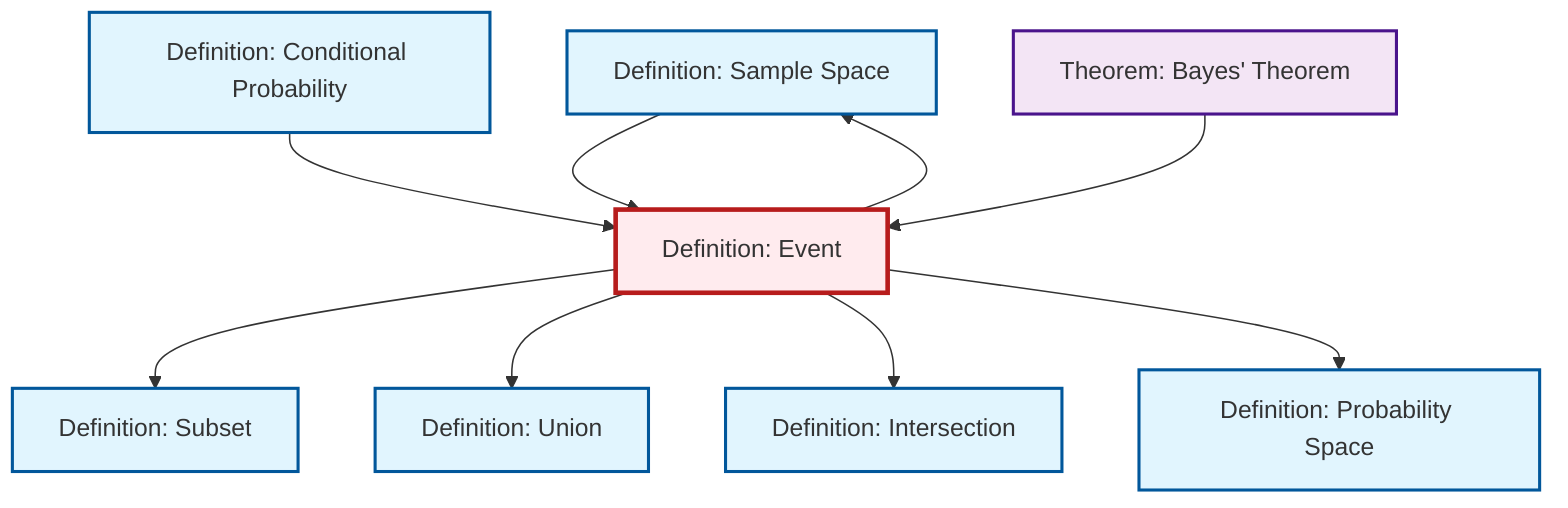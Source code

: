 graph TD
    classDef definition fill:#e1f5fe,stroke:#01579b,stroke-width:2px
    classDef theorem fill:#f3e5f5,stroke:#4a148c,stroke-width:2px
    classDef axiom fill:#fff3e0,stroke:#e65100,stroke-width:2px
    classDef example fill:#e8f5e9,stroke:#1b5e20,stroke-width:2px
    classDef current fill:#ffebee,stroke:#b71c1c,stroke-width:3px
    def-sample-space["Definition: Sample Space"]:::definition
    def-subset["Definition: Subset"]:::definition
    thm-bayes["Theorem: Bayes' Theorem"]:::theorem
    def-probability-space["Definition: Probability Space"]:::definition
    def-event["Definition: Event"]:::definition
    def-union["Definition: Union"]:::definition
    def-intersection["Definition: Intersection"]:::definition
    def-conditional-probability["Definition: Conditional Probability"]:::definition
    def-event --> def-sample-space
    def-conditional-probability --> def-event
    def-event --> def-subset
    def-sample-space --> def-event
    def-event --> def-union
    def-event --> def-intersection
    thm-bayes --> def-event
    def-event --> def-probability-space
    class def-event current